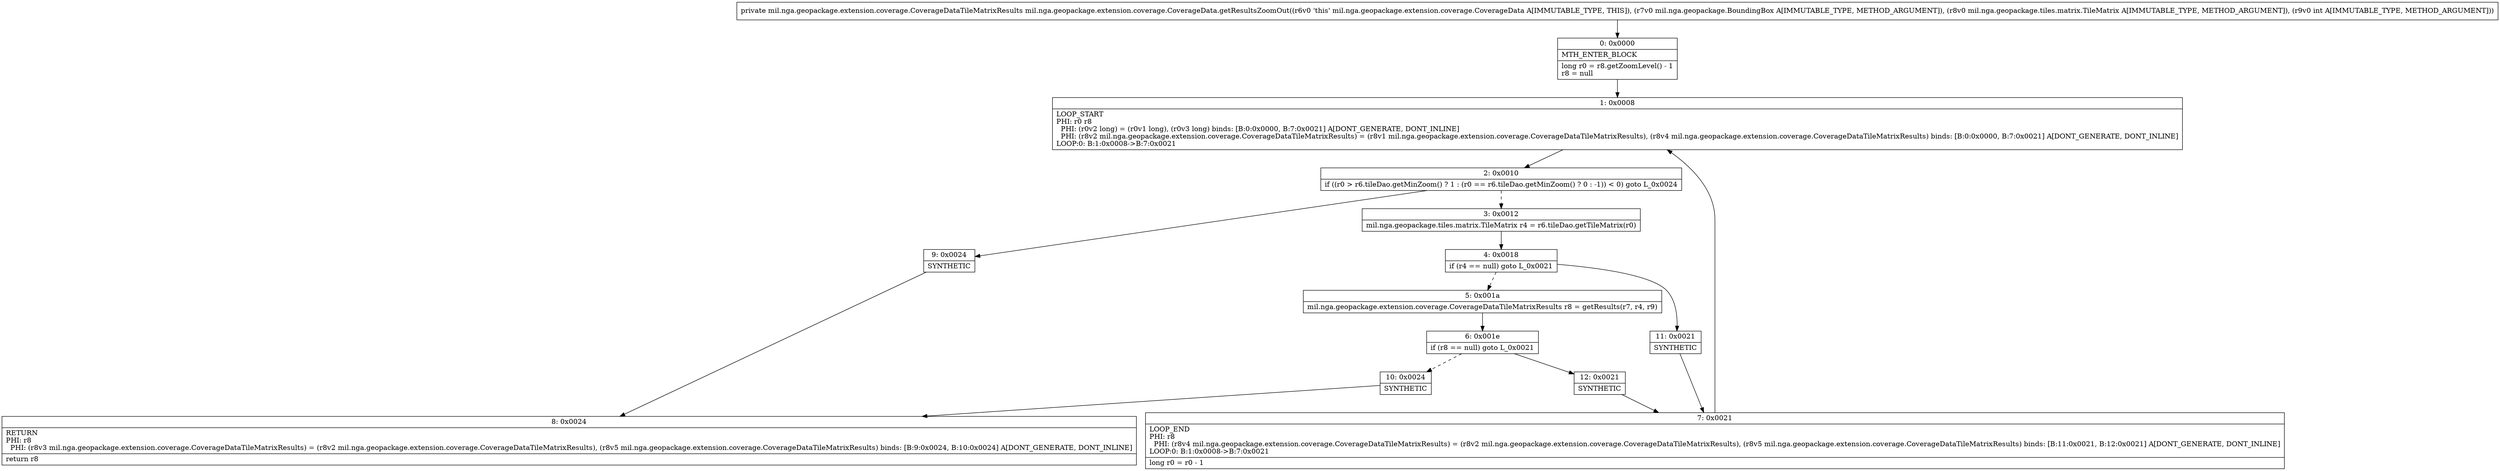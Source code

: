 digraph "CFG formil.nga.geopackage.extension.coverage.CoverageData.getResultsZoomOut(Lmil\/nga\/geopackage\/BoundingBox;Lmil\/nga\/geopackage\/tiles\/matrix\/TileMatrix;I)Lmil\/nga\/geopackage\/extension\/coverage\/CoverageDataTileMatrixResults;" {
Node_0 [shape=record,label="{0\:\ 0x0000|MTH_ENTER_BLOCK\l|long r0 = r8.getZoomLevel() \- 1\lr8 = null\l}"];
Node_1 [shape=record,label="{1\:\ 0x0008|LOOP_START\lPHI: r0 r8 \l  PHI: (r0v2 long) = (r0v1 long), (r0v3 long) binds: [B:0:0x0000, B:7:0x0021] A[DONT_GENERATE, DONT_INLINE]\l  PHI: (r8v2 mil.nga.geopackage.extension.coverage.CoverageDataTileMatrixResults) = (r8v1 mil.nga.geopackage.extension.coverage.CoverageDataTileMatrixResults), (r8v4 mil.nga.geopackage.extension.coverage.CoverageDataTileMatrixResults) binds: [B:0:0x0000, B:7:0x0021] A[DONT_GENERATE, DONT_INLINE]\lLOOP:0: B:1:0x0008\-\>B:7:0x0021\l}"];
Node_2 [shape=record,label="{2\:\ 0x0010|if ((r0 \> r6.tileDao.getMinZoom() ? 1 : (r0 == r6.tileDao.getMinZoom() ? 0 : \-1)) \< 0) goto L_0x0024\l}"];
Node_3 [shape=record,label="{3\:\ 0x0012|mil.nga.geopackage.tiles.matrix.TileMatrix r4 = r6.tileDao.getTileMatrix(r0)\l}"];
Node_4 [shape=record,label="{4\:\ 0x0018|if (r4 == null) goto L_0x0021\l}"];
Node_5 [shape=record,label="{5\:\ 0x001a|mil.nga.geopackage.extension.coverage.CoverageDataTileMatrixResults r8 = getResults(r7, r4, r9)\l}"];
Node_6 [shape=record,label="{6\:\ 0x001e|if (r8 == null) goto L_0x0021\l}"];
Node_7 [shape=record,label="{7\:\ 0x0021|LOOP_END\lPHI: r8 \l  PHI: (r8v4 mil.nga.geopackage.extension.coverage.CoverageDataTileMatrixResults) = (r8v2 mil.nga.geopackage.extension.coverage.CoverageDataTileMatrixResults), (r8v5 mil.nga.geopackage.extension.coverage.CoverageDataTileMatrixResults) binds: [B:11:0x0021, B:12:0x0021] A[DONT_GENERATE, DONT_INLINE]\lLOOP:0: B:1:0x0008\-\>B:7:0x0021\l|long r0 = r0 \- 1\l}"];
Node_8 [shape=record,label="{8\:\ 0x0024|RETURN\lPHI: r8 \l  PHI: (r8v3 mil.nga.geopackage.extension.coverage.CoverageDataTileMatrixResults) = (r8v2 mil.nga.geopackage.extension.coverage.CoverageDataTileMatrixResults), (r8v5 mil.nga.geopackage.extension.coverage.CoverageDataTileMatrixResults) binds: [B:9:0x0024, B:10:0x0024] A[DONT_GENERATE, DONT_INLINE]\l|return r8\l}"];
Node_9 [shape=record,label="{9\:\ 0x0024|SYNTHETIC\l}"];
Node_10 [shape=record,label="{10\:\ 0x0024|SYNTHETIC\l}"];
Node_11 [shape=record,label="{11\:\ 0x0021|SYNTHETIC\l}"];
Node_12 [shape=record,label="{12\:\ 0x0021|SYNTHETIC\l}"];
MethodNode[shape=record,label="{private mil.nga.geopackage.extension.coverage.CoverageDataTileMatrixResults mil.nga.geopackage.extension.coverage.CoverageData.getResultsZoomOut((r6v0 'this' mil.nga.geopackage.extension.coverage.CoverageData A[IMMUTABLE_TYPE, THIS]), (r7v0 mil.nga.geopackage.BoundingBox A[IMMUTABLE_TYPE, METHOD_ARGUMENT]), (r8v0 mil.nga.geopackage.tiles.matrix.TileMatrix A[IMMUTABLE_TYPE, METHOD_ARGUMENT]), (r9v0 int A[IMMUTABLE_TYPE, METHOD_ARGUMENT])) }"];
MethodNode -> Node_0;
Node_0 -> Node_1;
Node_1 -> Node_2;
Node_2 -> Node_3[style=dashed];
Node_2 -> Node_9;
Node_3 -> Node_4;
Node_4 -> Node_5[style=dashed];
Node_4 -> Node_11;
Node_5 -> Node_6;
Node_6 -> Node_10[style=dashed];
Node_6 -> Node_12;
Node_7 -> Node_1;
Node_9 -> Node_8;
Node_10 -> Node_8;
Node_11 -> Node_7;
Node_12 -> Node_7;
}

